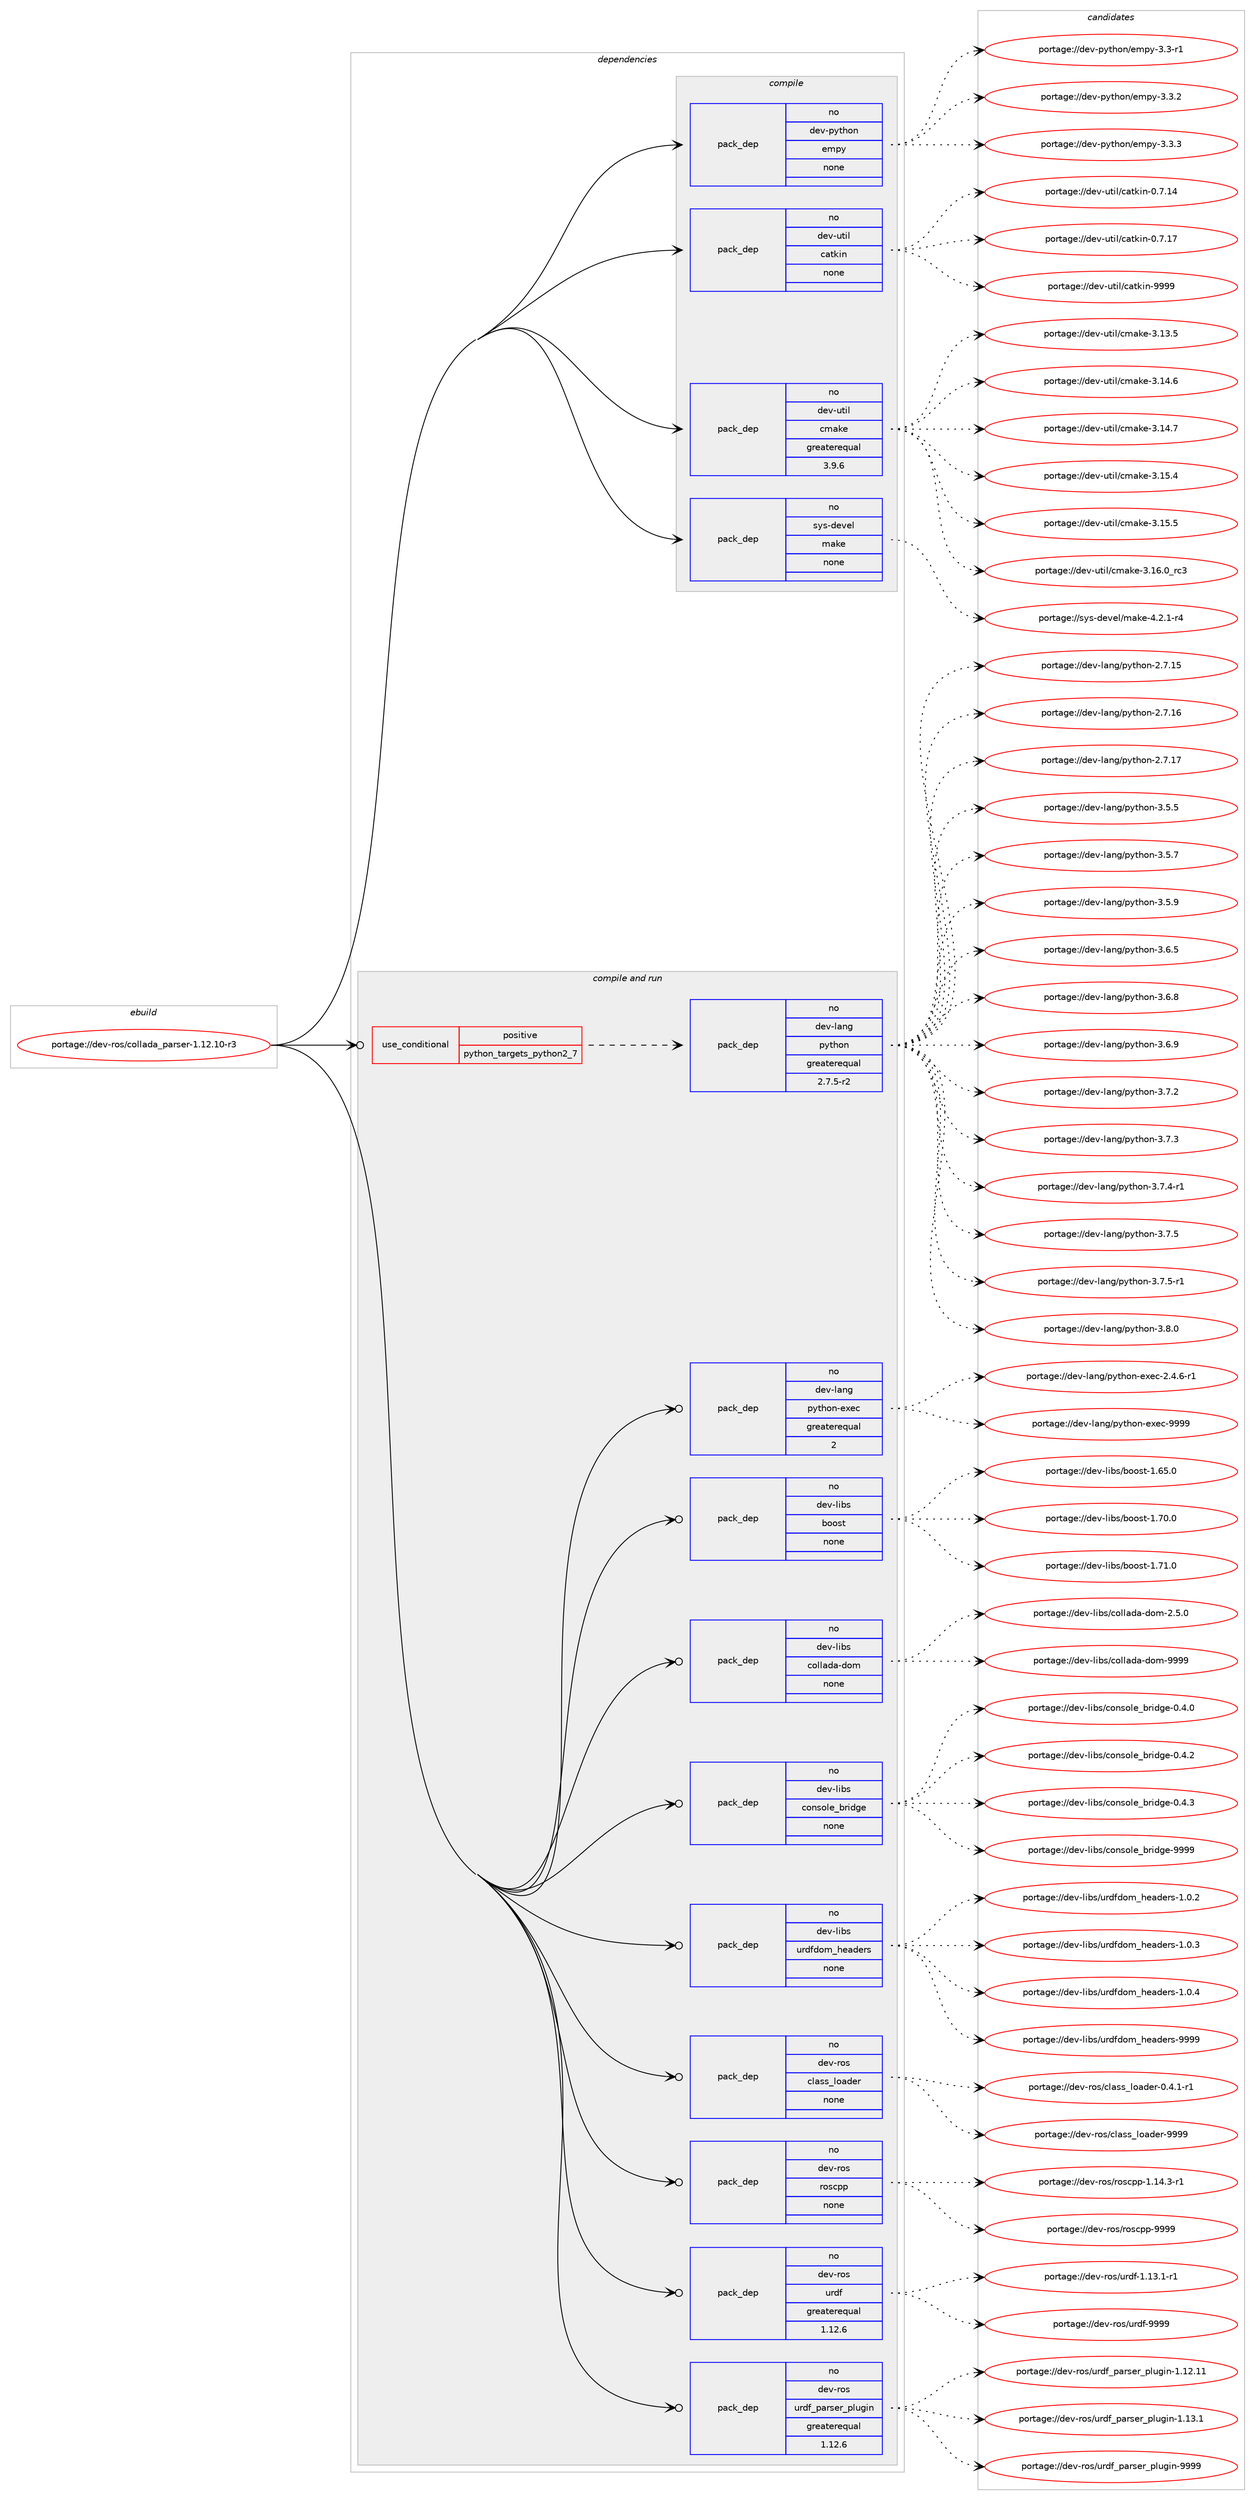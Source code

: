 digraph prolog {

# *************
# Graph options
# *************

newrank=true;
concentrate=true;
compound=true;
graph [rankdir=LR,fontname=Helvetica,fontsize=10,ranksep=1.5];#, ranksep=2.5, nodesep=0.2];
edge  [arrowhead=vee];
node  [fontname=Helvetica,fontsize=10];

# **********
# The ebuild
# **********

subgraph cluster_leftcol {
color=gray;
rank=same;
label=<<i>ebuild</i>>;
id [label="portage://dev-ros/collada_parser-1.12.10-r3", color=red, width=4, href="../dev-ros/collada_parser-1.12.10-r3.svg"];
}

# ****************
# The dependencies
# ****************

subgraph cluster_midcol {
color=gray;
label=<<i>dependencies</i>>;
subgraph cluster_compile {
fillcolor="#eeeeee";
style=filled;
label=<<i>compile</i>>;
subgraph pack139059 {
dependency184669 [label=<<TABLE BORDER="0" CELLBORDER="1" CELLSPACING="0" CELLPADDING="4" WIDTH="220"><TR><TD ROWSPAN="6" CELLPADDING="30">pack_dep</TD></TR><TR><TD WIDTH="110">no</TD></TR><TR><TD>dev-python</TD></TR><TR><TD>empy</TD></TR><TR><TD>none</TD></TR><TR><TD></TD></TR></TABLE>>, shape=none, color=blue];
}
id:e -> dependency184669:w [weight=20,style="solid",arrowhead="vee"];
subgraph pack139060 {
dependency184670 [label=<<TABLE BORDER="0" CELLBORDER="1" CELLSPACING="0" CELLPADDING="4" WIDTH="220"><TR><TD ROWSPAN="6" CELLPADDING="30">pack_dep</TD></TR><TR><TD WIDTH="110">no</TD></TR><TR><TD>dev-util</TD></TR><TR><TD>catkin</TD></TR><TR><TD>none</TD></TR><TR><TD></TD></TR></TABLE>>, shape=none, color=blue];
}
id:e -> dependency184670:w [weight=20,style="solid",arrowhead="vee"];
subgraph pack139061 {
dependency184671 [label=<<TABLE BORDER="0" CELLBORDER="1" CELLSPACING="0" CELLPADDING="4" WIDTH="220"><TR><TD ROWSPAN="6" CELLPADDING="30">pack_dep</TD></TR><TR><TD WIDTH="110">no</TD></TR><TR><TD>dev-util</TD></TR><TR><TD>cmake</TD></TR><TR><TD>greaterequal</TD></TR><TR><TD>3.9.6</TD></TR></TABLE>>, shape=none, color=blue];
}
id:e -> dependency184671:w [weight=20,style="solid",arrowhead="vee"];
subgraph pack139062 {
dependency184672 [label=<<TABLE BORDER="0" CELLBORDER="1" CELLSPACING="0" CELLPADDING="4" WIDTH="220"><TR><TD ROWSPAN="6" CELLPADDING="30">pack_dep</TD></TR><TR><TD WIDTH="110">no</TD></TR><TR><TD>sys-devel</TD></TR><TR><TD>make</TD></TR><TR><TD>none</TD></TR><TR><TD></TD></TR></TABLE>>, shape=none, color=blue];
}
id:e -> dependency184672:w [weight=20,style="solid",arrowhead="vee"];
}
subgraph cluster_compileandrun {
fillcolor="#eeeeee";
style=filled;
label=<<i>compile and run</i>>;
subgraph cond42180 {
dependency184673 [label=<<TABLE BORDER="0" CELLBORDER="1" CELLSPACING="0" CELLPADDING="4"><TR><TD ROWSPAN="3" CELLPADDING="10">use_conditional</TD></TR><TR><TD>positive</TD></TR><TR><TD>python_targets_python2_7</TD></TR></TABLE>>, shape=none, color=red];
subgraph pack139063 {
dependency184674 [label=<<TABLE BORDER="0" CELLBORDER="1" CELLSPACING="0" CELLPADDING="4" WIDTH="220"><TR><TD ROWSPAN="6" CELLPADDING="30">pack_dep</TD></TR><TR><TD WIDTH="110">no</TD></TR><TR><TD>dev-lang</TD></TR><TR><TD>python</TD></TR><TR><TD>greaterequal</TD></TR><TR><TD>2.7.5-r2</TD></TR></TABLE>>, shape=none, color=blue];
}
dependency184673:e -> dependency184674:w [weight=20,style="dashed",arrowhead="vee"];
}
id:e -> dependency184673:w [weight=20,style="solid",arrowhead="odotvee"];
subgraph pack139064 {
dependency184675 [label=<<TABLE BORDER="0" CELLBORDER="1" CELLSPACING="0" CELLPADDING="4" WIDTH="220"><TR><TD ROWSPAN="6" CELLPADDING="30">pack_dep</TD></TR><TR><TD WIDTH="110">no</TD></TR><TR><TD>dev-lang</TD></TR><TR><TD>python-exec</TD></TR><TR><TD>greaterequal</TD></TR><TR><TD>2</TD></TR></TABLE>>, shape=none, color=blue];
}
id:e -> dependency184675:w [weight=20,style="solid",arrowhead="odotvee"];
subgraph pack139065 {
dependency184676 [label=<<TABLE BORDER="0" CELLBORDER="1" CELLSPACING="0" CELLPADDING="4" WIDTH="220"><TR><TD ROWSPAN="6" CELLPADDING="30">pack_dep</TD></TR><TR><TD WIDTH="110">no</TD></TR><TR><TD>dev-libs</TD></TR><TR><TD>boost</TD></TR><TR><TD>none</TD></TR><TR><TD></TD></TR></TABLE>>, shape=none, color=blue];
}
id:e -> dependency184676:w [weight=20,style="solid",arrowhead="odotvee"];
subgraph pack139066 {
dependency184677 [label=<<TABLE BORDER="0" CELLBORDER="1" CELLSPACING="0" CELLPADDING="4" WIDTH="220"><TR><TD ROWSPAN="6" CELLPADDING="30">pack_dep</TD></TR><TR><TD WIDTH="110">no</TD></TR><TR><TD>dev-libs</TD></TR><TR><TD>collada-dom</TD></TR><TR><TD>none</TD></TR><TR><TD></TD></TR></TABLE>>, shape=none, color=blue];
}
id:e -> dependency184677:w [weight=20,style="solid",arrowhead="odotvee"];
subgraph pack139067 {
dependency184678 [label=<<TABLE BORDER="0" CELLBORDER="1" CELLSPACING="0" CELLPADDING="4" WIDTH="220"><TR><TD ROWSPAN="6" CELLPADDING="30">pack_dep</TD></TR><TR><TD WIDTH="110">no</TD></TR><TR><TD>dev-libs</TD></TR><TR><TD>console_bridge</TD></TR><TR><TD>none</TD></TR><TR><TD></TD></TR></TABLE>>, shape=none, color=blue];
}
id:e -> dependency184678:w [weight=20,style="solid",arrowhead="odotvee"];
subgraph pack139068 {
dependency184679 [label=<<TABLE BORDER="0" CELLBORDER="1" CELLSPACING="0" CELLPADDING="4" WIDTH="220"><TR><TD ROWSPAN="6" CELLPADDING="30">pack_dep</TD></TR><TR><TD WIDTH="110">no</TD></TR><TR><TD>dev-libs</TD></TR><TR><TD>urdfdom_headers</TD></TR><TR><TD>none</TD></TR><TR><TD></TD></TR></TABLE>>, shape=none, color=blue];
}
id:e -> dependency184679:w [weight=20,style="solid",arrowhead="odotvee"];
subgraph pack139069 {
dependency184680 [label=<<TABLE BORDER="0" CELLBORDER="1" CELLSPACING="0" CELLPADDING="4" WIDTH="220"><TR><TD ROWSPAN="6" CELLPADDING="30">pack_dep</TD></TR><TR><TD WIDTH="110">no</TD></TR><TR><TD>dev-ros</TD></TR><TR><TD>class_loader</TD></TR><TR><TD>none</TD></TR><TR><TD></TD></TR></TABLE>>, shape=none, color=blue];
}
id:e -> dependency184680:w [weight=20,style="solid",arrowhead="odotvee"];
subgraph pack139070 {
dependency184681 [label=<<TABLE BORDER="0" CELLBORDER="1" CELLSPACING="0" CELLPADDING="4" WIDTH="220"><TR><TD ROWSPAN="6" CELLPADDING="30">pack_dep</TD></TR><TR><TD WIDTH="110">no</TD></TR><TR><TD>dev-ros</TD></TR><TR><TD>roscpp</TD></TR><TR><TD>none</TD></TR><TR><TD></TD></TR></TABLE>>, shape=none, color=blue];
}
id:e -> dependency184681:w [weight=20,style="solid",arrowhead="odotvee"];
subgraph pack139071 {
dependency184682 [label=<<TABLE BORDER="0" CELLBORDER="1" CELLSPACING="0" CELLPADDING="4" WIDTH="220"><TR><TD ROWSPAN="6" CELLPADDING="30">pack_dep</TD></TR><TR><TD WIDTH="110">no</TD></TR><TR><TD>dev-ros</TD></TR><TR><TD>urdf</TD></TR><TR><TD>greaterequal</TD></TR><TR><TD>1.12.6</TD></TR></TABLE>>, shape=none, color=blue];
}
id:e -> dependency184682:w [weight=20,style="solid",arrowhead="odotvee"];
subgraph pack139072 {
dependency184683 [label=<<TABLE BORDER="0" CELLBORDER="1" CELLSPACING="0" CELLPADDING="4" WIDTH="220"><TR><TD ROWSPAN="6" CELLPADDING="30">pack_dep</TD></TR><TR><TD WIDTH="110">no</TD></TR><TR><TD>dev-ros</TD></TR><TR><TD>urdf_parser_plugin</TD></TR><TR><TD>greaterequal</TD></TR><TR><TD>1.12.6</TD></TR></TABLE>>, shape=none, color=blue];
}
id:e -> dependency184683:w [weight=20,style="solid",arrowhead="odotvee"];
}
subgraph cluster_run {
fillcolor="#eeeeee";
style=filled;
label=<<i>run</i>>;
}
}

# **************
# The candidates
# **************

subgraph cluster_choices {
rank=same;
color=gray;
label=<<i>candidates</i>>;

subgraph choice139059 {
color=black;
nodesep=1;
choiceportage1001011184511212111610411111047101109112121455146514511449 [label="portage://dev-python/empy-3.3-r1", color=red, width=4,href="../dev-python/empy-3.3-r1.svg"];
choiceportage1001011184511212111610411111047101109112121455146514650 [label="portage://dev-python/empy-3.3.2", color=red, width=4,href="../dev-python/empy-3.3.2.svg"];
choiceportage1001011184511212111610411111047101109112121455146514651 [label="portage://dev-python/empy-3.3.3", color=red, width=4,href="../dev-python/empy-3.3.3.svg"];
dependency184669:e -> choiceportage1001011184511212111610411111047101109112121455146514511449:w [style=dotted,weight="100"];
dependency184669:e -> choiceportage1001011184511212111610411111047101109112121455146514650:w [style=dotted,weight="100"];
dependency184669:e -> choiceportage1001011184511212111610411111047101109112121455146514651:w [style=dotted,weight="100"];
}
subgraph choice139060 {
color=black;
nodesep=1;
choiceportage1001011184511711610510847999711610710511045484655464952 [label="portage://dev-util/catkin-0.7.14", color=red, width=4,href="../dev-util/catkin-0.7.14.svg"];
choiceportage1001011184511711610510847999711610710511045484655464955 [label="portage://dev-util/catkin-0.7.17", color=red, width=4,href="../dev-util/catkin-0.7.17.svg"];
choiceportage100101118451171161051084799971161071051104557575757 [label="portage://dev-util/catkin-9999", color=red, width=4,href="../dev-util/catkin-9999.svg"];
dependency184670:e -> choiceportage1001011184511711610510847999711610710511045484655464952:w [style=dotted,weight="100"];
dependency184670:e -> choiceportage1001011184511711610510847999711610710511045484655464955:w [style=dotted,weight="100"];
dependency184670:e -> choiceportage100101118451171161051084799971161071051104557575757:w [style=dotted,weight="100"];
}
subgraph choice139061 {
color=black;
nodesep=1;
choiceportage1001011184511711610510847991099710710145514649514653 [label="portage://dev-util/cmake-3.13.5", color=red, width=4,href="../dev-util/cmake-3.13.5.svg"];
choiceportage1001011184511711610510847991099710710145514649524654 [label="portage://dev-util/cmake-3.14.6", color=red, width=4,href="../dev-util/cmake-3.14.6.svg"];
choiceportage1001011184511711610510847991099710710145514649524655 [label="portage://dev-util/cmake-3.14.7", color=red, width=4,href="../dev-util/cmake-3.14.7.svg"];
choiceportage1001011184511711610510847991099710710145514649534652 [label="portage://dev-util/cmake-3.15.4", color=red, width=4,href="../dev-util/cmake-3.15.4.svg"];
choiceportage1001011184511711610510847991099710710145514649534653 [label="portage://dev-util/cmake-3.15.5", color=red, width=4,href="../dev-util/cmake-3.15.5.svg"];
choiceportage1001011184511711610510847991099710710145514649544648951149951 [label="portage://dev-util/cmake-3.16.0_rc3", color=red, width=4,href="../dev-util/cmake-3.16.0_rc3.svg"];
dependency184671:e -> choiceportage1001011184511711610510847991099710710145514649514653:w [style=dotted,weight="100"];
dependency184671:e -> choiceportage1001011184511711610510847991099710710145514649524654:w [style=dotted,weight="100"];
dependency184671:e -> choiceportage1001011184511711610510847991099710710145514649524655:w [style=dotted,weight="100"];
dependency184671:e -> choiceportage1001011184511711610510847991099710710145514649534652:w [style=dotted,weight="100"];
dependency184671:e -> choiceportage1001011184511711610510847991099710710145514649534653:w [style=dotted,weight="100"];
dependency184671:e -> choiceportage1001011184511711610510847991099710710145514649544648951149951:w [style=dotted,weight="100"];
}
subgraph choice139062 {
color=black;
nodesep=1;
choiceportage1151211154510010111810110847109971071014552465046494511452 [label="portage://sys-devel/make-4.2.1-r4", color=red, width=4,href="../sys-devel/make-4.2.1-r4.svg"];
dependency184672:e -> choiceportage1151211154510010111810110847109971071014552465046494511452:w [style=dotted,weight="100"];
}
subgraph choice139063 {
color=black;
nodesep=1;
choiceportage10010111845108971101034711212111610411111045504655464953 [label="portage://dev-lang/python-2.7.15", color=red, width=4,href="../dev-lang/python-2.7.15.svg"];
choiceportage10010111845108971101034711212111610411111045504655464954 [label="portage://dev-lang/python-2.7.16", color=red, width=4,href="../dev-lang/python-2.7.16.svg"];
choiceportage10010111845108971101034711212111610411111045504655464955 [label="portage://dev-lang/python-2.7.17", color=red, width=4,href="../dev-lang/python-2.7.17.svg"];
choiceportage100101118451089711010347112121116104111110455146534653 [label="portage://dev-lang/python-3.5.5", color=red, width=4,href="../dev-lang/python-3.5.5.svg"];
choiceportage100101118451089711010347112121116104111110455146534655 [label="portage://dev-lang/python-3.5.7", color=red, width=4,href="../dev-lang/python-3.5.7.svg"];
choiceportage100101118451089711010347112121116104111110455146534657 [label="portage://dev-lang/python-3.5.9", color=red, width=4,href="../dev-lang/python-3.5.9.svg"];
choiceportage100101118451089711010347112121116104111110455146544653 [label="portage://dev-lang/python-3.6.5", color=red, width=4,href="../dev-lang/python-3.6.5.svg"];
choiceportage100101118451089711010347112121116104111110455146544656 [label="portage://dev-lang/python-3.6.8", color=red, width=4,href="../dev-lang/python-3.6.8.svg"];
choiceportage100101118451089711010347112121116104111110455146544657 [label="portage://dev-lang/python-3.6.9", color=red, width=4,href="../dev-lang/python-3.6.9.svg"];
choiceportage100101118451089711010347112121116104111110455146554650 [label="portage://dev-lang/python-3.7.2", color=red, width=4,href="../dev-lang/python-3.7.2.svg"];
choiceportage100101118451089711010347112121116104111110455146554651 [label="portage://dev-lang/python-3.7.3", color=red, width=4,href="../dev-lang/python-3.7.3.svg"];
choiceportage1001011184510897110103471121211161041111104551465546524511449 [label="portage://dev-lang/python-3.7.4-r1", color=red, width=4,href="../dev-lang/python-3.7.4-r1.svg"];
choiceportage100101118451089711010347112121116104111110455146554653 [label="portage://dev-lang/python-3.7.5", color=red, width=4,href="../dev-lang/python-3.7.5.svg"];
choiceportage1001011184510897110103471121211161041111104551465546534511449 [label="portage://dev-lang/python-3.7.5-r1", color=red, width=4,href="../dev-lang/python-3.7.5-r1.svg"];
choiceportage100101118451089711010347112121116104111110455146564648 [label="portage://dev-lang/python-3.8.0", color=red, width=4,href="../dev-lang/python-3.8.0.svg"];
dependency184674:e -> choiceportage10010111845108971101034711212111610411111045504655464953:w [style=dotted,weight="100"];
dependency184674:e -> choiceportage10010111845108971101034711212111610411111045504655464954:w [style=dotted,weight="100"];
dependency184674:e -> choiceportage10010111845108971101034711212111610411111045504655464955:w [style=dotted,weight="100"];
dependency184674:e -> choiceportage100101118451089711010347112121116104111110455146534653:w [style=dotted,weight="100"];
dependency184674:e -> choiceportage100101118451089711010347112121116104111110455146534655:w [style=dotted,weight="100"];
dependency184674:e -> choiceportage100101118451089711010347112121116104111110455146534657:w [style=dotted,weight="100"];
dependency184674:e -> choiceportage100101118451089711010347112121116104111110455146544653:w [style=dotted,weight="100"];
dependency184674:e -> choiceportage100101118451089711010347112121116104111110455146544656:w [style=dotted,weight="100"];
dependency184674:e -> choiceportage100101118451089711010347112121116104111110455146544657:w [style=dotted,weight="100"];
dependency184674:e -> choiceportage100101118451089711010347112121116104111110455146554650:w [style=dotted,weight="100"];
dependency184674:e -> choiceportage100101118451089711010347112121116104111110455146554651:w [style=dotted,weight="100"];
dependency184674:e -> choiceportage1001011184510897110103471121211161041111104551465546524511449:w [style=dotted,weight="100"];
dependency184674:e -> choiceportage100101118451089711010347112121116104111110455146554653:w [style=dotted,weight="100"];
dependency184674:e -> choiceportage1001011184510897110103471121211161041111104551465546534511449:w [style=dotted,weight="100"];
dependency184674:e -> choiceportage100101118451089711010347112121116104111110455146564648:w [style=dotted,weight="100"];
}
subgraph choice139064 {
color=black;
nodesep=1;
choiceportage10010111845108971101034711212111610411111045101120101994550465246544511449 [label="portage://dev-lang/python-exec-2.4.6-r1", color=red, width=4,href="../dev-lang/python-exec-2.4.6-r1.svg"];
choiceportage10010111845108971101034711212111610411111045101120101994557575757 [label="portage://dev-lang/python-exec-9999", color=red, width=4,href="../dev-lang/python-exec-9999.svg"];
dependency184675:e -> choiceportage10010111845108971101034711212111610411111045101120101994550465246544511449:w [style=dotted,weight="100"];
dependency184675:e -> choiceportage10010111845108971101034711212111610411111045101120101994557575757:w [style=dotted,weight="100"];
}
subgraph choice139065 {
color=black;
nodesep=1;
choiceportage1001011184510810598115479811111111511645494654534648 [label="portage://dev-libs/boost-1.65.0", color=red, width=4,href="../dev-libs/boost-1.65.0.svg"];
choiceportage1001011184510810598115479811111111511645494655484648 [label="portage://dev-libs/boost-1.70.0", color=red, width=4,href="../dev-libs/boost-1.70.0.svg"];
choiceportage1001011184510810598115479811111111511645494655494648 [label="portage://dev-libs/boost-1.71.0", color=red, width=4,href="../dev-libs/boost-1.71.0.svg"];
dependency184676:e -> choiceportage1001011184510810598115479811111111511645494654534648:w [style=dotted,weight="100"];
dependency184676:e -> choiceportage1001011184510810598115479811111111511645494655484648:w [style=dotted,weight="100"];
dependency184676:e -> choiceportage1001011184510810598115479811111111511645494655494648:w [style=dotted,weight="100"];
}
subgraph choice139066 {
color=black;
nodesep=1;
choiceportage10010111845108105981154799111108108971009745100111109455046534648 [label="portage://dev-libs/collada-dom-2.5.0", color=red, width=4,href="../dev-libs/collada-dom-2.5.0.svg"];
choiceportage100101118451081059811547991111081089710097451001111094557575757 [label="portage://dev-libs/collada-dom-9999", color=red, width=4,href="../dev-libs/collada-dom-9999.svg"];
dependency184677:e -> choiceportage10010111845108105981154799111108108971009745100111109455046534648:w [style=dotted,weight="100"];
dependency184677:e -> choiceportage100101118451081059811547991111081089710097451001111094557575757:w [style=dotted,weight="100"];
}
subgraph choice139067 {
color=black;
nodesep=1;
choiceportage100101118451081059811547991111101151111081019598114105100103101454846524648 [label="portage://dev-libs/console_bridge-0.4.0", color=red, width=4,href="../dev-libs/console_bridge-0.4.0.svg"];
choiceportage100101118451081059811547991111101151111081019598114105100103101454846524650 [label="portage://dev-libs/console_bridge-0.4.2", color=red, width=4,href="../dev-libs/console_bridge-0.4.2.svg"];
choiceportage100101118451081059811547991111101151111081019598114105100103101454846524651 [label="portage://dev-libs/console_bridge-0.4.3", color=red, width=4,href="../dev-libs/console_bridge-0.4.3.svg"];
choiceportage1001011184510810598115479911111011511110810195981141051001031014557575757 [label="portage://dev-libs/console_bridge-9999", color=red, width=4,href="../dev-libs/console_bridge-9999.svg"];
dependency184678:e -> choiceportage100101118451081059811547991111101151111081019598114105100103101454846524648:w [style=dotted,weight="100"];
dependency184678:e -> choiceportage100101118451081059811547991111101151111081019598114105100103101454846524650:w [style=dotted,weight="100"];
dependency184678:e -> choiceportage100101118451081059811547991111101151111081019598114105100103101454846524651:w [style=dotted,weight="100"];
dependency184678:e -> choiceportage1001011184510810598115479911111011511110810195981141051001031014557575757:w [style=dotted,weight="100"];
}
subgraph choice139068 {
color=black;
nodesep=1;
choiceportage1001011184510810598115471171141001021001111099510410197100101114115454946484650 [label="portage://dev-libs/urdfdom_headers-1.0.2", color=red, width=4,href="../dev-libs/urdfdom_headers-1.0.2.svg"];
choiceportage1001011184510810598115471171141001021001111099510410197100101114115454946484651 [label="portage://dev-libs/urdfdom_headers-1.0.3", color=red, width=4,href="../dev-libs/urdfdom_headers-1.0.3.svg"];
choiceportage1001011184510810598115471171141001021001111099510410197100101114115454946484652 [label="portage://dev-libs/urdfdom_headers-1.0.4", color=red, width=4,href="../dev-libs/urdfdom_headers-1.0.4.svg"];
choiceportage10010111845108105981154711711410010210011110995104101971001011141154557575757 [label="portage://dev-libs/urdfdom_headers-9999", color=red, width=4,href="../dev-libs/urdfdom_headers-9999.svg"];
dependency184679:e -> choiceportage1001011184510810598115471171141001021001111099510410197100101114115454946484650:w [style=dotted,weight="100"];
dependency184679:e -> choiceportage1001011184510810598115471171141001021001111099510410197100101114115454946484651:w [style=dotted,weight="100"];
dependency184679:e -> choiceportage1001011184510810598115471171141001021001111099510410197100101114115454946484652:w [style=dotted,weight="100"];
dependency184679:e -> choiceportage10010111845108105981154711711410010210011110995104101971001011141154557575757:w [style=dotted,weight="100"];
}
subgraph choice139069 {
color=black;
nodesep=1;
choiceportage1001011184511411111547991089711511595108111971001011144548465246494511449 [label="portage://dev-ros/class_loader-0.4.1-r1", color=red, width=4,href="../dev-ros/class_loader-0.4.1-r1.svg"];
choiceportage1001011184511411111547991089711511595108111971001011144557575757 [label="portage://dev-ros/class_loader-9999", color=red, width=4,href="../dev-ros/class_loader-9999.svg"];
dependency184680:e -> choiceportage1001011184511411111547991089711511595108111971001011144548465246494511449:w [style=dotted,weight="100"];
dependency184680:e -> choiceportage1001011184511411111547991089711511595108111971001011144557575757:w [style=dotted,weight="100"];
}
subgraph choice139070 {
color=black;
nodesep=1;
choiceportage100101118451141111154711411111599112112454946495246514511449 [label="portage://dev-ros/roscpp-1.14.3-r1", color=red, width=4,href="../dev-ros/roscpp-1.14.3-r1.svg"];
choiceportage1001011184511411111547114111115991121124557575757 [label="portage://dev-ros/roscpp-9999", color=red, width=4,href="../dev-ros/roscpp-9999.svg"];
dependency184681:e -> choiceportage100101118451141111154711411111599112112454946495246514511449:w [style=dotted,weight="100"];
dependency184681:e -> choiceportage1001011184511411111547114111115991121124557575757:w [style=dotted,weight="100"];
}
subgraph choice139071 {
color=black;
nodesep=1;
choiceportage1001011184511411111547117114100102454946495146494511449 [label="portage://dev-ros/urdf-1.13.1-r1", color=red, width=4,href="../dev-ros/urdf-1.13.1-r1.svg"];
choiceportage10010111845114111115471171141001024557575757 [label="portage://dev-ros/urdf-9999", color=red, width=4,href="../dev-ros/urdf-9999.svg"];
dependency184682:e -> choiceportage1001011184511411111547117114100102454946495146494511449:w [style=dotted,weight="100"];
dependency184682:e -> choiceportage10010111845114111115471171141001024557575757:w [style=dotted,weight="100"];
}
subgraph choice139072 {
color=black;
nodesep=1;
choiceportage10010111845114111115471171141001029511297114115101114951121081171031051104549464950464949 [label="portage://dev-ros/urdf_parser_plugin-1.12.11", color=red, width=4,href="../dev-ros/urdf_parser_plugin-1.12.11.svg"];
choiceportage100101118451141111154711711410010295112971141151011149511210811710310511045494649514649 [label="portage://dev-ros/urdf_parser_plugin-1.13.1", color=red, width=4,href="../dev-ros/urdf_parser_plugin-1.13.1.svg"];
choiceportage10010111845114111115471171141001029511297114115101114951121081171031051104557575757 [label="portage://dev-ros/urdf_parser_plugin-9999", color=red, width=4,href="../dev-ros/urdf_parser_plugin-9999.svg"];
dependency184683:e -> choiceportage10010111845114111115471171141001029511297114115101114951121081171031051104549464950464949:w [style=dotted,weight="100"];
dependency184683:e -> choiceportage100101118451141111154711711410010295112971141151011149511210811710310511045494649514649:w [style=dotted,weight="100"];
dependency184683:e -> choiceportage10010111845114111115471171141001029511297114115101114951121081171031051104557575757:w [style=dotted,weight="100"];
}
}

}
